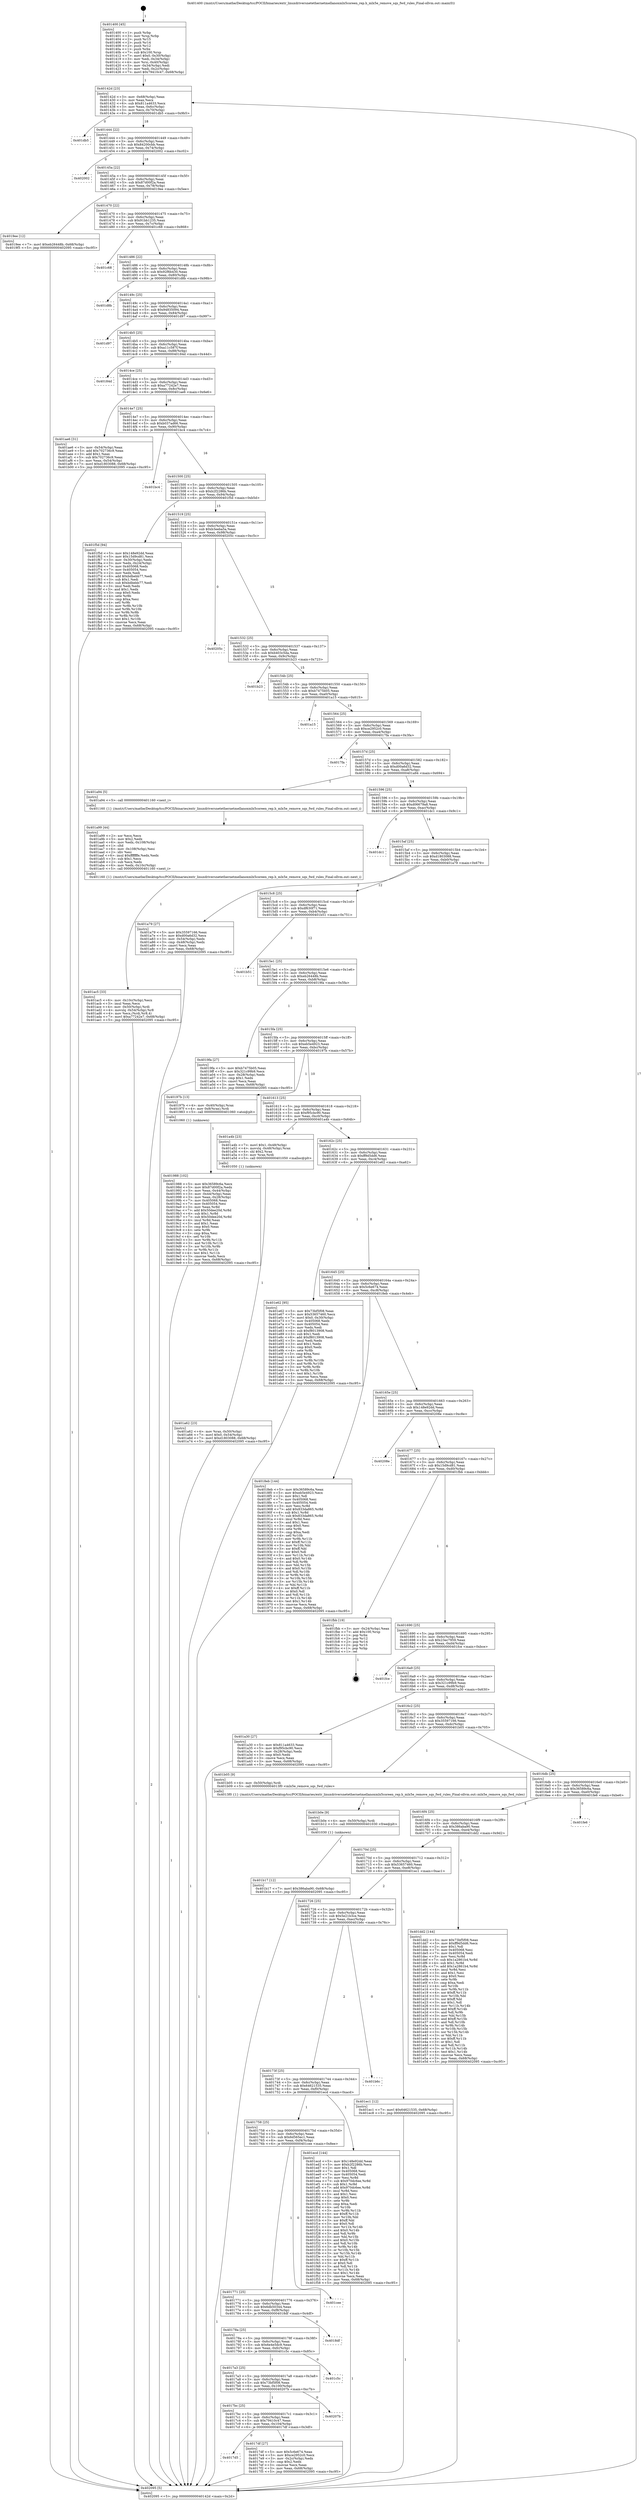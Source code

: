 digraph "0x401400" {
  label = "0x401400 (/mnt/c/Users/mathe/Desktop/tcc/POCII/binaries/extr_linuxdriversnetethernetmellanoxmlx5coreen_rep.h_mlx5e_remove_sqs_fwd_rules_Final-ollvm.out::main(0))"
  labelloc = "t"
  node[shape=record]

  Entry [label="",width=0.3,height=0.3,shape=circle,fillcolor=black,style=filled]
  "0x40142d" [label="{
     0x40142d [23]\l
     | [instrs]\l
     &nbsp;&nbsp;0x40142d \<+3\>: mov -0x68(%rbp),%eax\l
     &nbsp;&nbsp;0x401430 \<+2\>: mov %eax,%ecx\l
     &nbsp;&nbsp;0x401432 \<+6\>: sub $0x811a4633,%ecx\l
     &nbsp;&nbsp;0x401438 \<+3\>: mov %eax,-0x6c(%rbp)\l
     &nbsp;&nbsp;0x40143b \<+3\>: mov %ecx,-0x70(%rbp)\l
     &nbsp;&nbsp;0x40143e \<+6\>: je 0000000000401db5 \<main+0x9b5\>\l
  }"]
  "0x401db5" [label="{
     0x401db5\l
  }", style=dashed]
  "0x401444" [label="{
     0x401444 [22]\l
     | [instrs]\l
     &nbsp;&nbsp;0x401444 \<+5\>: jmp 0000000000401449 \<main+0x49\>\l
     &nbsp;&nbsp;0x401449 \<+3\>: mov -0x6c(%rbp),%eax\l
     &nbsp;&nbsp;0x40144c \<+5\>: sub $0x84200cbb,%eax\l
     &nbsp;&nbsp;0x401451 \<+3\>: mov %eax,-0x74(%rbp)\l
     &nbsp;&nbsp;0x401454 \<+6\>: je 0000000000402002 \<main+0xc02\>\l
  }"]
  Exit [label="",width=0.3,height=0.3,shape=circle,fillcolor=black,style=filled,peripheries=2]
  "0x402002" [label="{
     0x402002\l
  }", style=dashed]
  "0x40145a" [label="{
     0x40145a [22]\l
     | [instrs]\l
     &nbsp;&nbsp;0x40145a \<+5\>: jmp 000000000040145f \<main+0x5f\>\l
     &nbsp;&nbsp;0x40145f \<+3\>: mov -0x6c(%rbp),%eax\l
     &nbsp;&nbsp;0x401462 \<+5\>: sub $0x87d00f2a,%eax\l
     &nbsp;&nbsp;0x401467 \<+3\>: mov %eax,-0x78(%rbp)\l
     &nbsp;&nbsp;0x40146a \<+6\>: je 00000000004019ee \<main+0x5ee\>\l
  }"]
  "0x401b17" [label="{
     0x401b17 [12]\l
     | [instrs]\l
     &nbsp;&nbsp;0x401b17 \<+7\>: movl $0x386aba90,-0x68(%rbp)\l
     &nbsp;&nbsp;0x401b1e \<+5\>: jmp 0000000000402095 \<main+0xc95\>\l
  }"]
  "0x4019ee" [label="{
     0x4019ee [12]\l
     | [instrs]\l
     &nbsp;&nbsp;0x4019ee \<+7\>: movl $0xeb26448b,-0x68(%rbp)\l
     &nbsp;&nbsp;0x4019f5 \<+5\>: jmp 0000000000402095 \<main+0xc95\>\l
  }"]
  "0x401470" [label="{
     0x401470 [22]\l
     | [instrs]\l
     &nbsp;&nbsp;0x401470 \<+5\>: jmp 0000000000401475 \<main+0x75\>\l
     &nbsp;&nbsp;0x401475 \<+3\>: mov -0x6c(%rbp),%eax\l
     &nbsp;&nbsp;0x401478 \<+5\>: sub $0x91bb1235,%eax\l
     &nbsp;&nbsp;0x40147d \<+3\>: mov %eax,-0x7c(%rbp)\l
     &nbsp;&nbsp;0x401480 \<+6\>: je 0000000000401c68 \<main+0x868\>\l
  }"]
  "0x401b0e" [label="{
     0x401b0e [9]\l
     | [instrs]\l
     &nbsp;&nbsp;0x401b0e \<+4\>: mov -0x50(%rbp),%rdi\l
     &nbsp;&nbsp;0x401b12 \<+5\>: call 0000000000401030 \<free@plt\>\l
     | [calls]\l
     &nbsp;&nbsp;0x401030 \{1\} (unknown)\l
  }"]
  "0x401c68" [label="{
     0x401c68\l
  }", style=dashed]
  "0x401486" [label="{
     0x401486 [22]\l
     | [instrs]\l
     &nbsp;&nbsp;0x401486 \<+5\>: jmp 000000000040148b \<main+0x8b\>\l
     &nbsp;&nbsp;0x40148b \<+3\>: mov -0x6c(%rbp),%eax\l
     &nbsp;&nbsp;0x40148e \<+5\>: sub $0x92f6b430,%eax\l
     &nbsp;&nbsp;0x401493 \<+3\>: mov %eax,-0x80(%rbp)\l
     &nbsp;&nbsp;0x401496 \<+6\>: je 0000000000401d8b \<main+0x98b\>\l
  }"]
  "0x401ac5" [label="{
     0x401ac5 [33]\l
     | [instrs]\l
     &nbsp;&nbsp;0x401ac5 \<+6\>: mov -0x10c(%rbp),%ecx\l
     &nbsp;&nbsp;0x401acb \<+3\>: imul %eax,%ecx\l
     &nbsp;&nbsp;0x401ace \<+4\>: mov -0x50(%rbp),%rdi\l
     &nbsp;&nbsp;0x401ad2 \<+4\>: movslq -0x54(%rbp),%r8\l
     &nbsp;&nbsp;0x401ad6 \<+4\>: mov %ecx,(%rdi,%r8,4)\l
     &nbsp;&nbsp;0x401ada \<+7\>: movl $0xa77242e7,-0x68(%rbp)\l
     &nbsp;&nbsp;0x401ae1 \<+5\>: jmp 0000000000402095 \<main+0xc95\>\l
  }"]
  "0x401d8b" [label="{
     0x401d8b\l
  }", style=dashed]
  "0x40149c" [label="{
     0x40149c [25]\l
     | [instrs]\l
     &nbsp;&nbsp;0x40149c \<+5\>: jmp 00000000004014a1 \<main+0xa1\>\l
     &nbsp;&nbsp;0x4014a1 \<+3\>: mov -0x6c(%rbp),%eax\l
     &nbsp;&nbsp;0x4014a4 \<+5\>: sub $0x94835094,%eax\l
     &nbsp;&nbsp;0x4014a9 \<+6\>: mov %eax,-0x84(%rbp)\l
     &nbsp;&nbsp;0x4014af \<+6\>: je 0000000000401d97 \<main+0x997\>\l
  }"]
  "0x401a99" [label="{
     0x401a99 [44]\l
     | [instrs]\l
     &nbsp;&nbsp;0x401a99 \<+2\>: xor %ecx,%ecx\l
     &nbsp;&nbsp;0x401a9b \<+5\>: mov $0x2,%edx\l
     &nbsp;&nbsp;0x401aa0 \<+6\>: mov %edx,-0x108(%rbp)\l
     &nbsp;&nbsp;0x401aa6 \<+1\>: cltd\l
     &nbsp;&nbsp;0x401aa7 \<+6\>: mov -0x108(%rbp),%esi\l
     &nbsp;&nbsp;0x401aad \<+2\>: idiv %esi\l
     &nbsp;&nbsp;0x401aaf \<+6\>: imul $0xfffffffe,%edx,%edx\l
     &nbsp;&nbsp;0x401ab5 \<+3\>: sub $0x1,%ecx\l
     &nbsp;&nbsp;0x401ab8 \<+2\>: sub %ecx,%edx\l
     &nbsp;&nbsp;0x401aba \<+6\>: mov %edx,-0x10c(%rbp)\l
     &nbsp;&nbsp;0x401ac0 \<+5\>: call 0000000000401160 \<next_i\>\l
     | [calls]\l
     &nbsp;&nbsp;0x401160 \{1\} (/mnt/c/Users/mathe/Desktop/tcc/POCII/binaries/extr_linuxdriversnetethernetmellanoxmlx5coreen_rep.h_mlx5e_remove_sqs_fwd_rules_Final-ollvm.out::next_i)\l
  }"]
  "0x401d97" [label="{
     0x401d97\l
  }", style=dashed]
  "0x4014b5" [label="{
     0x4014b5 [25]\l
     | [instrs]\l
     &nbsp;&nbsp;0x4014b5 \<+5\>: jmp 00000000004014ba \<main+0xba\>\l
     &nbsp;&nbsp;0x4014ba \<+3\>: mov -0x6c(%rbp),%eax\l
     &nbsp;&nbsp;0x4014bd \<+5\>: sub $0xa11c587f,%eax\l
     &nbsp;&nbsp;0x4014c2 \<+6\>: mov %eax,-0x88(%rbp)\l
     &nbsp;&nbsp;0x4014c8 \<+6\>: je 000000000040184d \<main+0x44d\>\l
  }"]
  "0x401a62" [label="{
     0x401a62 [23]\l
     | [instrs]\l
     &nbsp;&nbsp;0x401a62 \<+4\>: mov %rax,-0x50(%rbp)\l
     &nbsp;&nbsp;0x401a66 \<+7\>: movl $0x0,-0x54(%rbp)\l
     &nbsp;&nbsp;0x401a6d \<+7\>: movl $0xd1803088,-0x68(%rbp)\l
     &nbsp;&nbsp;0x401a74 \<+5\>: jmp 0000000000402095 \<main+0xc95\>\l
  }"]
  "0x40184d" [label="{
     0x40184d\l
  }", style=dashed]
  "0x4014ce" [label="{
     0x4014ce [25]\l
     | [instrs]\l
     &nbsp;&nbsp;0x4014ce \<+5\>: jmp 00000000004014d3 \<main+0xd3\>\l
     &nbsp;&nbsp;0x4014d3 \<+3\>: mov -0x6c(%rbp),%eax\l
     &nbsp;&nbsp;0x4014d6 \<+5\>: sub $0xa77242e7,%eax\l
     &nbsp;&nbsp;0x4014db \<+6\>: mov %eax,-0x8c(%rbp)\l
     &nbsp;&nbsp;0x4014e1 \<+6\>: je 0000000000401ae6 \<main+0x6e6\>\l
  }"]
  "0x401988" [label="{
     0x401988 [102]\l
     | [instrs]\l
     &nbsp;&nbsp;0x401988 \<+5\>: mov $0x36589c6a,%ecx\l
     &nbsp;&nbsp;0x40198d \<+5\>: mov $0x87d00f2a,%edx\l
     &nbsp;&nbsp;0x401992 \<+3\>: mov %eax,-0x44(%rbp)\l
     &nbsp;&nbsp;0x401995 \<+3\>: mov -0x44(%rbp),%eax\l
     &nbsp;&nbsp;0x401998 \<+3\>: mov %eax,-0x28(%rbp)\l
     &nbsp;&nbsp;0x40199b \<+7\>: mov 0x405068,%eax\l
     &nbsp;&nbsp;0x4019a2 \<+7\>: mov 0x405054,%esi\l
     &nbsp;&nbsp;0x4019a9 \<+3\>: mov %eax,%r8d\l
     &nbsp;&nbsp;0x4019ac \<+7\>: add $0x50dee20d,%r8d\l
     &nbsp;&nbsp;0x4019b3 \<+4\>: sub $0x1,%r8d\l
     &nbsp;&nbsp;0x4019b7 \<+7\>: sub $0x50dee20d,%r8d\l
     &nbsp;&nbsp;0x4019be \<+4\>: imul %r8d,%eax\l
     &nbsp;&nbsp;0x4019c2 \<+3\>: and $0x1,%eax\l
     &nbsp;&nbsp;0x4019c5 \<+3\>: cmp $0x0,%eax\l
     &nbsp;&nbsp;0x4019c8 \<+4\>: sete %r9b\l
     &nbsp;&nbsp;0x4019cc \<+3\>: cmp $0xa,%esi\l
     &nbsp;&nbsp;0x4019cf \<+4\>: setl %r10b\l
     &nbsp;&nbsp;0x4019d3 \<+3\>: mov %r9b,%r11b\l
     &nbsp;&nbsp;0x4019d6 \<+3\>: and %r10b,%r11b\l
     &nbsp;&nbsp;0x4019d9 \<+3\>: xor %r10b,%r9b\l
     &nbsp;&nbsp;0x4019dc \<+3\>: or %r9b,%r11b\l
     &nbsp;&nbsp;0x4019df \<+4\>: test $0x1,%r11b\l
     &nbsp;&nbsp;0x4019e3 \<+3\>: cmovne %edx,%ecx\l
     &nbsp;&nbsp;0x4019e6 \<+3\>: mov %ecx,-0x68(%rbp)\l
     &nbsp;&nbsp;0x4019e9 \<+5\>: jmp 0000000000402095 \<main+0xc95\>\l
  }"]
  "0x401ae6" [label="{
     0x401ae6 [31]\l
     | [instrs]\l
     &nbsp;&nbsp;0x401ae6 \<+3\>: mov -0x54(%rbp),%eax\l
     &nbsp;&nbsp;0x401ae9 \<+5\>: add $0x702736c9,%eax\l
     &nbsp;&nbsp;0x401aee \<+3\>: add $0x1,%eax\l
     &nbsp;&nbsp;0x401af1 \<+5\>: sub $0x702736c9,%eax\l
     &nbsp;&nbsp;0x401af6 \<+3\>: mov %eax,-0x54(%rbp)\l
     &nbsp;&nbsp;0x401af9 \<+7\>: movl $0xd1803088,-0x68(%rbp)\l
     &nbsp;&nbsp;0x401b00 \<+5\>: jmp 0000000000402095 \<main+0xc95\>\l
  }"]
  "0x4014e7" [label="{
     0x4014e7 [25]\l
     | [instrs]\l
     &nbsp;&nbsp;0x4014e7 \<+5\>: jmp 00000000004014ec \<main+0xec\>\l
     &nbsp;&nbsp;0x4014ec \<+3\>: mov -0x6c(%rbp),%eax\l
     &nbsp;&nbsp;0x4014ef \<+5\>: sub $0xb037ad66,%eax\l
     &nbsp;&nbsp;0x4014f4 \<+6\>: mov %eax,-0x90(%rbp)\l
     &nbsp;&nbsp;0x4014fa \<+6\>: je 0000000000401bc4 \<main+0x7c4\>\l
  }"]
  "0x401400" [label="{
     0x401400 [45]\l
     | [instrs]\l
     &nbsp;&nbsp;0x401400 \<+1\>: push %rbp\l
     &nbsp;&nbsp;0x401401 \<+3\>: mov %rsp,%rbp\l
     &nbsp;&nbsp;0x401404 \<+2\>: push %r15\l
     &nbsp;&nbsp;0x401406 \<+2\>: push %r14\l
     &nbsp;&nbsp;0x401408 \<+2\>: push %r12\l
     &nbsp;&nbsp;0x40140a \<+1\>: push %rbx\l
     &nbsp;&nbsp;0x40140b \<+7\>: sub $0x100,%rsp\l
     &nbsp;&nbsp;0x401412 \<+7\>: movl $0x0,-0x30(%rbp)\l
     &nbsp;&nbsp;0x401419 \<+3\>: mov %edi,-0x34(%rbp)\l
     &nbsp;&nbsp;0x40141c \<+4\>: mov %rsi,-0x40(%rbp)\l
     &nbsp;&nbsp;0x401420 \<+3\>: mov -0x34(%rbp),%edi\l
     &nbsp;&nbsp;0x401423 \<+3\>: mov %edi,-0x2c(%rbp)\l
     &nbsp;&nbsp;0x401426 \<+7\>: movl $0x79410c47,-0x68(%rbp)\l
  }"]
  "0x401bc4" [label="{
     0x401bc4\l
  }", style=dashed]
  "0x401500" [label="{
     0x401500 [25]\l
     | [instrs]\l
     &nbsp;&nbsp;0x401500 \<+5\>: jmp 0000000000401505 \<main+0x105\>\l
     &nbsp;&nbsp;0x401505 \<+3\>: mov -0x6c(%rbp),%eax\l
     &nbsp;&nbsp;0x401508 \<+5\>: sub $0xb2f2286b,%eax\l
     &nbsp;&nbsp;0x40150d \<+6\>: mov %eax,-0x94(%rbp)\l
     &nbsp;&nbsp;0x401513 \<+6\>: je 0000000000401f5d \<main+0xb5d\>\l
  }"]
  "0x402095" [label="{
     0x402095 [5]\l
     | [instrs]\l
     &nbsp;&nbsp;0x402095 \<+5\>: jmp 000000000040142d \<main+0x2d\>\l
  }"]
  "0x401f5d" [label="{
     0x401f5d [94]\l
     | [instrs]\l
     &nbsp;&nbsp;0x401f5d \<+5\>: mov $0x148e92dd,%eax\l
     &nbsp;&nbsp;0x401f62 \<+5\>: mov $0x15d9cd81,%ecx\l
     &nbsp;&nbsp;0x401f67 \<+3\>: mov -0x30(%rbp),%edx\l
     &nbsp;&nbsp;0x401f6a \<+3\>: mov %edx,-0x24(%rbp)\l
     &nbsp;&nbsp;0x401f6d \<+7\>: mov 0x405068,%edx\l
     &nbsp;&nbsp;0x401f74 \<+7\>: mov 0x405054,%esi\l
     &nbsp;&nbsp;0x401f7b \<+2\>: mov %edx,%edi\l
     &nbsp;&nbsp;0x401f7d \<+6\>: add $0xbdbebb77,%edi\l
     &nbsp;&nbsp;0x401f83 \<+3\>: sub $0x1,%edi\l
     &nbsp;&nbsp;0x401f86 \<+6\>: sub $0xbdbebb77,%edi\l
     &nbsp;&nbsp;0x401f8c \<+3\>: imul %edi,%edx\l
     &nbsp;&nbsp;0x401f8f \<+3\>: and $0x1,%edx\l
     &nbsp;&nbsp;0x401f92 \<+3\>: cmp $0x0,%edx\l
     &nbsp;&nbsp;0x401f95 \<+4\>: sete %r8b\l
     &nbsp;&nbsp;0x401f99 \<+3\>: cmp $0xa,%esi\l
     &nbsp;&nbsp;0x401f9c \<+4\>: setl %r9b\l
     &nbsp;&nbsp;0x401fa0 \<+3\>: mov %r8b,%r10b\l
     &nbsp;&nbsp;0x401fa3 \<+3\>: and %r9b,%r10b\l
     &nbsp;&nbsp;0x401fa6 \<+3\>: xor %r9b,%r8b\l
     &nbsp;&nbsp;0x401fa9 \<+3\>: or %r8b,%r10b\l
     &nbsp;&nbsp;0x401fac \<+4\>: test $0x1,%r10b\l
     &nbsp;&nbsp;0x401fb0 \<+3\>: cmovne %ecx,%eax\l
     &nbsp;&nbsp;0x401fb3 \<+3\>: mov %eax,-0x68(%rbp)\l
     &nbsp;&nbsp;0x401fb6 \<+5\>: jmp 0000000000402095 \<main+0xc95\>\l
  }"]
  "0x401519" [label="{
     0x401519 [25]\l
     | [instrs]\l
     &nbsp;&nbsp;0x401519 \<+5\>: jmp 000000000040151e \<main+0x11e\>\l
     &nbsp;&nbsp;0x40151e \<+3\>: mov -0x6c(%rbp),%eax\l
     &nbsp;&nbsp;0x401521 \<+5\>: sub $0xb3eeba5a,%eax\l
     &nbsp;&nbsp;0x401526 \<+6\>: mov %eax,-0x98(%rbp)\l
     &nbsp;&nbsp;0x40152c \<+6\>: je 000000000040205c \<main+0xc5c\>\l
  }"]
  "0x4017d5" [label="{
     0x4017d5\l
  }", style=dashed]
  "0x40205c" [label="{
     0x40205c\l
  }", style=dashed]
  "0x401532" [label="{
     0x401532 [25]\l
     | [instrs]\l
     &nbsp;&nbsp;0x401532 \<+5\>: jmp 0000000000401537 \<main+0x137\>\l
     &nbsp;&nbsp;0x401537 \<+3\>: mov -0x6c(%rbp),%eax\l
     &nbsp;&nbsp;0x40153a \<+5\>: sub $0xb403c5da,%eax\l
     &nbsp;&nbsp;0x40153f \<+6\>: mov %eax,-0x9c(%rbp)\l
     &nbsp;&nbsp;0x401545 \<+6\>: je 0000000000401b23 \<main+0x723\>\l
  }"]
  "0x4017df" [label="{
     0x4017df [27]\l
     | [instrs]\l
     &nbsp;&nbsp;0x4017df \<+5\>: mov $0x5c6e674,%eax\l
     &nbsp;&nbsp;0x4017e4 \<+5\>: mov $0xce2952c0,%ecx\l
     &nbsp;&nbsp;0x4017e9 \<+3\>: mov -0x2c(%rbp),%edx\l
     &nbsp;&nbsp;0x4017ec \<+3\>: cmp $0x2,%edx\l
     &nbsp;&nbsp;0x4017ef \<+3\>: cmovne %ecx,%eax\l
     &nbsp;&nbsp;0x4017f2 \<+3\>: mov %eax,-0x68(%rbp)\l
     &nbsp;&nbsp;0x4017f5 \<+5\>: jmp 0000000000402095 \<main+0xc95\>\l
  }"]
  "0x401b23" [label="{
     0x401b23\l
  }", style=dashed]
  "0x40154b" [label="{
     0x40154b [25]\l
     | [instrs]\l
     &nbsp;&nbsp;0x40154b \<+5\>: jmp 0000000000401550 \<main+0x150\>\l
     &nbsp;&nbsp;0x401550 \<+3\>: mov -0x6c(%rbp),%eax\l
     &nbsp;&nbsp;0x401553 \<+5\>: sub $0xb7475b05,%eax\l
     &nbsp;&nbsp;0x401558 \<+6\>: mov %eax,-0xa0(%rbp)\l
     &nbsp;&nbsp;0x40155e \<+6\>: je 0000000000401a15 \<main+0x615\>\l
  }"]
  "0x4017bc" [label="{
     0x4017bc [25]\l
     | [instrs]\l
     &nbsp;&nbsp;0x4017bc \<+5\>: jmp 00000000004017c1 \<main+0x3c1\>\l
     &nbsp;&nbsp;0x4017c1 \<+3\>: mov -0x6c(%rbp),%eax\l
     &nbsp;&nbsp;0x4017c4 \<+5\>: sub $0x79410c47,%eax\l
     &nbsp;&nbsp;0x4017c9 \<+6\>: mov %eax,-0x104(%rbp)\l
     &nbsp;&nbsp;0x4017cf \<+6\>: je 00000000004017df \<main+0x3df\>\l
  }"]
  "0x401a15" [label="{
     0x401a15\l
  }", style=dashed]
  "0x401564" [label="{
     0x401564 [25]\l
     | [instrs]\l
     &nbsp;&nbsp;0x401564 \<+5\>: jmp 0000000000401569 \<main+0x169\>\l
     &nbsp;&nbsp;0x401569 \<+3\>: mov -0x6c(%rbp),%eax\l
     &nbsp;&nbsp;0x40156c \<+5\>: sub $0xce2952c0,%eax\l
     &nbsp;&nbsp;0x401571 \<+6\>: mov %eax,-0xa4(%rbp)\l
     &nbsp;&nbsp;0x401577 \<+6\>: je 00000000004017fa \<main+0x3fa\>\l
  }"]
  "0x40207b" [label="{
     0x40207b\l
  }", style=dashed]
  "0x4017fa" [label="{
     0x4017fa\l
  }", style=dashed]
  "0x40157d" [label="{
     0x40157d [25]\l
     | [instrs]\l
     &nbsp;&nbsp;0x40157d \<+5\>: jmp 0000000000401582 \<main+0x182\>\l
     &nbsp;&nbsp;0x401582 \<+3\>: mov -0x6c(%rbp),%eax\l
     &nbsp;&nbsp;0x401585 \<+5\>: sub $0xd00a6d32,%eax\l
     &nbsp;&nbsp;0x40158a \<+6\>: mov %eax,-0xa8(%rbp)\l
     &nbsp;&nbsp;0x401590 \<+6\>: je 0000000000401a94 \<main+0x694\>\l
  }"]
  "0x4017a3" [label="{
     0x4017a3 [25]\l
     | [instrs]\l
     &nbsp;&nbsp;0x4017a3 \<+5\>: jmp 00000000004017a8 \<main+0x3a8\>\l
     &nbsp;&nbsp;0x4017a8 \<+3\>: mov -0x6c(%rbp),%eax\l
     &nbsp;&nbsp;0x4017ab \<+5\>: sub $0x73bf5f08,%eax\l
     &nbsp;&nbsp;0x4017b0 \<+6\>: mov %eax,-0x100(%rbp)\l
     &nbsp;&nbsp;0x4017b6 \<+6\>: je 000000000040207b \<main+0xc7b\>\l
  }"]
  "0x401a94" [label="{
     0x401a94 [5]\l
     | [instrs]\l
     &nbsp;&nbsp;0x401a94 \<+5\>: call 0000000000401160 \<next_i\>\l
     | [calls]\l
     &nbsp;&nbsp;0x401160 \{1\} (/mnt/c/Users/mathe/Desktop/tcc/POCII/binaries/extr_linuxdriversnetethernetmellanoxmlx5coreen_rep.h_mlx5e_remove_sqs_fwd_rules_Final-ollvm.out::next_i)\l
  }"]
  "0x401596" [label="{
     0x401596 [25]\l
     | [instrs]\l
     &nbsp;&nbsp;0x401596 \<+5\>: jmp 000000000040159b \<main+0x19b\>\l
     &nbsp;&nbsp;0x40159b \<+3\>: mov -0x6c(%rbp),%eax\l
     &nbsp;&nbsp;0x40159e \<+5\>: sub $0xd06679a8,%eax\l
     &nbsp;&nbsp;0x4015a3 \<+6\>: mov %eax,-0xac(%rbp)\l
     &nbsp;&nbsp;0x4015a9 \<+6\>: je 0000000000401dc1 \<main+0x9c1\>\l
  }"]
  "0x401c5c" [label="{
     0x401c5c\l
  }", style=dashed]
  "0x401dc1" [label="{
     0x401dc1\l
  }", style=dashed]
  "0x4015af" [label="{
     0x4015af [25]\l
     | [instrs]\l
     &nbsp;&nbsp;0x4015af \<+5\>: jmp 00000000004015b4 \<main+0x1b4\>\l
     &nbsp;&nbsp;0x4015b4 \<+3\>: mov -0x6c(%rbp),%eax\l
     &nbsp;&nbsp;0x4015b7 \<+5\>: sub $0xd1803088,%eax\l
     &nbsp;&nbsp;0x4015bc \<+6\>: mov %eax,-0xb0(%rbp)\l
     &nbsp;&nbsp;0x4015c2 \<+6\>: je 0000000000401a79 \<main+0x679\>\l
  }"]
  "0x40178a" [label="{
     0x40178a [25]\l
     | [instrs]\l
     &nbsp;&nbsp;0x40178a \<+5\>: jmp 000000000040178f \<main+0x38f\>\l
     &nbsp;&nbsp;0x40178f \<+3\>: mov -0x6c(%rbp),%eax\l
     &nbsp;&nbsp;0x401792 \<+5\>: sub $0x6e4e5dc9,%eax\l
     &nbsp;&nbsp;0x401797 \<+6\>: mov %eax,-0xfc(%rbp)\l
     &nbsp;&nbsp;0x40179d \<+6\>: je 0000000000401c5c \<main+0x85c\>\l
  }"]
  "0x401a79" [label="{
     0x401a79 [27]\l
     | [instrs]\l
     &nbsp;&nbsp;0x401a79 \<+5\>: mov $0x35597166,%eax\l
     &nbsp;&nbsp;0x401a7e \<+5\>: mov $0xd00a6d32,%ecx\l
     &nbsp;&nbsp;0x401a83 \<+3\>: mov -0x54(%rbp),%edx\l
     &nbsp;&nbsp;0x401a86 \<+3\>: cmp -0x48(%rbp),%edx\l
     &nbsp;&nbsp;0x401a89 \<+3\>: cmovl %ecx,%eax\l
     &nbsp;&nbsp;0x401a8c \<+3\>: mov %eax,-0x68(%rbp)\l
     &nbsp;&nbsp;0x401a8f \<+5\>: jmp 0000000000402095 \<main+0xc95\>\l
  }"]
  "0x4015c8" [label="{
     0x4015c8 [25]\l
     | [instrs]\l
     &nbsp;&nbsp;0x4015c8 \<+5\>: jmp 00000000004015cd \<main+0x1cd\>\l
     &nbsp;&nbsp;0x4015cd \<+3\>: mov -0x6c(%rbp),%eax\l
     &nbsp;&nbsp;0x4015d0 \<+5\>: sub $0xdf630f71,%eax\l
     &nbsp;&nbsp;0x4015d5 \<+6\>: mov %eax,-0xb4(%rbp)\l
     &nbsp;&nbsp;0x4015db \<+6\>: je 0000000000401b51 \<main+0x751\>\l
  }"]
  "0x4018df" [label="{
     0x4018df\l
  }", style=dashed]
  "0x401b51" [label="{
     0x401b51\l
  }", style=dashed]
  "0x4015e1" [label="{
     0x4015e1 [25]\l
     | [instrs]\l
     &nbsp;&nbsp;0x4015e1 \<+5\>: jmp 00000000004015e6 \<main+0x1e6\>\l
     &nbsp;&nbsp;0x4015e6 \<+3\>: mov -0x6c(%rbp),%eax\l
     &nbsp;&nbsp;0x4015e9 \<+5\>: sub $0xeb26448b,%eax\l
     &nbsp;&nbsp;0x4015ee \<+6\>: mov %eax,-0xb8(%rbp)\l
     &nbsp;&nbsp;0x4015f4 \<+6\>: je 00000000004019fa \<main+0x5fa\>\l
  }"]
  "0x401771" [label="{
     0x401771 [25]\l
     | [instrs]\l
     &nbsp;&nbsp;0x401771 \<+5\>: jmp 0000000000401776 \<main+0x376\>\l
     &nbsp;&nbsp;0x401776 \<+3\>: mov -0x6c(%rbp),%eax\l
     &nbsp;&nbsp;0x401779 \<+5\>: sub $0x6db50344,%eax\l
     &nbsp;&nbsp;0x40177e \<+6\>: mov %eax,-0xf8(%rbp)\l
     &nbsp;&nbsp;0x401784 \<+6\>: je 00000000004018df \<main+0x4df\>\l
  }"]
  "0x4019fa" [label="{
     0x4019fa [27]\l
     | [instrs]\l
     &nbsp;&nbsp;0x4019fa \<+5\>: mov $0xb7475b05,%eax\l
     &nbsp;&nbsp;0x4019ff \<+5\>: mov $0x321c99b9,%ecx\l
     &nbsp;&nbsp;0x401a04 \<+3\>: mov -0x28(%rbp),%edx\l
     &nbsp;&nbsp;0x401a07 \<+3\>: cmp $0x1,%edx\l
     &nbsp;&nbsp;0x401a0a \<+3\>: cmovl %ecx,%eax\l
     &nbsp;&nbsp;0x401a0d \<+3\>: mov %eax,-0x68(%rbp)\l
     &nbsp;&nbsp;0x401a10 \<+5\>: jmp 0000000000402095 \<main+0xc95\>\l
  }"]
  "0x4015fa" [label="{
     0x4015fa [25]\l
     | [instrs]\l
     &nbsp;&nbsp;0x4015fa \<+5\>: jmp 00000000004015ff \<main+0x1ff\>\l
     &nbsp;&nbsp;0x4015ff \<+3\>: mov -0x6c(%rbp),%eax\l
     &nbsp;&nbsp;0x401602 \<+5\>: sub $0xeb5e4923,%eax\l
     &nbsp;&nbsp;0x401607 \<+6\>: mov %eax,-0xbc(%rbp)\l
     &nbsp;&nbsp;0x40160d \<+6\>: je 000000000040197b \<main+0x57b\>\l
  }"]
  "0x401cee" [label="{
     0x401cee\l
  }", style=dashed]
  "0x40197b" [label="{
     0x40197b [13]\l
     | [instrs]\l
     &nbsp;&nbsp;0x40197b \<+4\>: mov -0x40(%rbp),%rax\l
     &nbsp;&nbsp;0x40197f \<+4\>: mov 0x8(%rax),%rdi\l
     &nbsp;&nbsp;0x401983 \<+5\>: call 0000000000401060 \<atoi@plt\>\l
     | [calls]\l
     &nbsp;&nbsp;0x401060 \{1\} (unknown)\l
  }"]
  "0x401613" [label="{
     0x401613 [25]\l
     | [instrs]\l
     &nbsp;&nbsp;0x401613 \<+5\>: jmp 0000000000401618 \<main+0x218\>\l
     &nbsp;&nbsp;0x401618 \<+3\>: mov -0x6c(%rbp),%eax\l
     &nbsp;&nbsp;0x40161b \<+5\>: sub $0xf95cbc90,%eax\l
     &nbsp;&nbsp;0x401620 \<+6\>: mov %eax,-0xc0(%rbp)\l
     &nbsp;&nbsp;0x401626 \<+6\>: je 0000000000401a4b \<main+0x64b\>\l
  }"]
  "0x401758" [label="{
     0x401758 [25]\l
     | [instrs]\l
     &nbsp;&nbsp;0x401758 \<+5\>: jmp 000000000040175d \<main+0x35d\>\l
     &nbsp;&nbsp;0x40175d \<+3\>: mov -0x6c(%rbp),%eax\l
     &nbsp;&nbsp;0x401760 \<+5\>: sub $0x6d565ec1,%eax\l
     &nbsp;&nbsp;0x401765 \<+6\>: mov %eax,-0xf4(%rbp)\l
     &nbsp;&nbsp;0x40176b \<+6\>: je 0000000000401cee \<main+0x8ee\>\l
  }"]
  "0x401a4b" [label="{
     0x401a4b [23]\l
     | [instrs]\l
     &nbsp;&nbsp;0x401a4b \<+7\>: movl $0x1,-0x48(%rbp)\l
     &nbsp;&nbsp;0x401a52 \<+4\>: movslq -0x48(%rbp),%rax\l
     &nbsp;&nbsp;0x401a56 \<+4\>: shl $0x2,%rax\l
     &nbsp;&nbsp;0x401a5a \<+3\>: mov %rax,%rdi\l
     &nbsp;&nbsp;0x401a5d \<+5\>: call 0000000000401050 \<malloc@plt\>\l
     | [calls]\l
     &nbsp;&nbsp;0x401050 \{1\} (unknown)\l
  }"]
  "0x40162c" [label="{
     0x40162c [25]\l
     | [instrs]\l
     &nbsp;&nbsp;0x40162c \<+5\>: jmp 0000000000401631 \<main+0x231\>\l
     &nbsp;&nbsp;0x401631 \<+3\>: mov -0x6c(%rbp),%eax\l
     &nbsp;&nbsp;0x401634 \<+5\>: sub $0xff9d5dd6,%eax\l
     &nbsp;&nbsp;0x401639 \<+6\>: mov %eax,-0xc4(%rbp)\l
     &nbsp;&nbsp;0x40163f \<+6\>: je 0000000000401e62 \<main+0xa62\>\l
  }"]
  "0x401ecd" [label="{
     0x401ecd [144]\l
     | [instrs]\l
     &nbsp;&nbsp;0x401ecd \<+5\>: mov $0x148e92dd,%eax\l
     &nbsp;&nbsp;0x401ed2 \<+5\>: mov $0xb2f2286b,%ecx\l
     &nbsp;&nbsp;0x401ed7 \<+2\>: mov $0x1,%dl\l
     &nbsp;&nbsp;0x401ed9 \<+7\>: mov 0x405068,%esi\l
     &nbsp;&nbsp;0x401ee0 \<+7\>: mov 0x405054,%edi\l
     &nbsp;&nbsp;0x401ee7 \<+3\>: mov %esi,%r8d\l
     &nbsp;&nbsp;0x401eea \<+7\>: sub $0x970dc6ee,%r8d\l
     &nbsp;&nbsp;0x401ef1 \<+4\>: sub $0x1,%r8d\l
     &nbsp;&nbsp;0x401ef5 \<+7\>: add $0x970dc6ee,%r8d\l
     &nbsp;&nbsp;0x401efc \<+4\>: imul %r8d,%esi\l
     &nbsp;&nbsp;0x401f00 \<+3\>: and $0x1,%esi\l
     &nbsp;&nbsp;0x401f03 \<+3\>: cmp $0x0,%esi\l
     &nbsp;&nbsp;0x401f06 \<+4\>: sete %r9b\l
     &nbsp;&nbsp;0x401f0a \<+3\>: cmp $0xa,%edi\l
     &nbsp;&nbsp;0x401f0d \<+4\>: setl %r10b\l
     &nbsp;&nbsp;0x401f11 \<+3\>: mov %r9b,%r11b\l
     &nbsp;&nbsp;0x401f14 \<+4\>: xor $0xff,%r11b\l
     &nbsp;&nbsp;0x401f18 \<+3\>: mov %r10b,%bl\l
     &nbsp;&nbsp;0x401f1b \<+3\>: xor $0xff,%bl\l
     &nbsp;&nbsp;0x401f1e \<+3\>: xor $0x0,%dl\l
     &nbsp;&nbsp;0x401f21 \<+3\>: mov %r11b,%r14b\l
     &nbsp;&nbsp;0x401f24 \<+4\>: and $0x0,%r14b\l
     &nbsp;&nbsp;0x401f28 \<+3\>: and %dl,%r9b\l
     &nbsp;&nbsp;0x401f2b \<+3\>: mov %bl,%r15b\l
     &nbsp;&nbsp;0x401f2e \<+4\>: and $0x0,%r15b\l
     &nbsp;&nbsp;0x401f32 \<+3\>: and %dl,%r10b\l
     &nbsp;&nbsp;0x401f35 \<+3\>: or %r9b,%r14b\l
     &nbsp;&nbsp;0x401f38 \<+3\>: or %r10b,%r15b\l
     &nbsp;&nbsp;0x401f3b \<+3\>: xor %r15b,%r14b\l
     &nbsp;&nbsp;0x401f3e \<+3\>: or %bl,%r11b\l
     &nbsp;&nbsp;0x401f41 \<+4\>: xor $0xff,%r11b\l
     &nbsp;&nbsp;0x401f45 \<+3\>: or $0x0,%dl\l
     &nbsp;&nbsp;0x401f48 \<+3\>: and %dl,%r11b\l
     &nbsp;&nbsp;0x401f4b \<+3\>: or %r11b,%r14b\l
     &nbsp;&nbsp;0x401f4e \<+4\>: test $0x1,%r14b\l
     &nbsp;&nbsp;0x401f52 \<+3\>: cmovne %ecx,%eax\l
     &nbsp;&nbsp;0x401f55 \<+3\>: mov %eax,-0x68(%rbp)\l
     &nbsp;&nbsp;0x401f58 \<+5\>: jmp 0000000000402095 \<main+0xc95\>\l
  }"]
  "0x401e62" [label="{
     0x401e62 [95]\l
     | [instrs]\l
     &nbsp;&nbsp;0x401e62 \<+5\>: mov $0x73bf5f08,%eax\l
     &nbsp;&nbsp;0x401e67 \<+5\>: mov $0x53657460,%ecx\l
     &nbsp;&nbsp;0x401e6c \<+7\>: movl $0x0,-0x30(%rbp)\l
     &nbsp;&nbsp;0x401e73 \<+7\>: mov 0x405068,%edx\l
     &nbsp;&nbsp;0x401e7a \<+7\>: mov 0x405054,%esi\l
     &nbsp;&nbsp;0x401e81 \<+2\>: mov %edx,%edi\l
     &nbsp;&nbsp;0x401e83 \<+6\>: sub $0xf8013908,%edi\l
     &nbsp;&nbsp;0x401e89 \<+3\>: sub $0x1,%edi\l
     &nbsp;&nbsp;0x401e8c \<+6\>: add $0xf8013908,%edi\l
     &nbsp;&nbsp;0x401e92 \<+3\>: imul %edi,%edx\l
     &nbsp;&nbsp;0x401e95 \<+3\>: and $0x1,%edx\l
     &nbsp;&nbsp;0x401e98 \<+3\>: cmp $0x0,%edx\l
     &nbsp;&nbsp;0x401e9b \<+4\>: sete %r8b\l
     &nbsp;&nbsp;0x401e9f \<+3\>: cmp $0xa,%esi\l
     &nbsp;&nbsp;0x401ea2 \<+4\>: setl %r9b\l
     &nbsp;&nbsp;0x401ea6 \<+3\>: mov %r8b,%r10b\l
     &nbsp;&nbsp;0x401ea9 \<+3\>: and %r9b,%r10b\l
     &nbsp;&nbsp;0x401eac \<+3\>: xor %r9b,%r8b\l
     &nbsp;&nbsp;0x401eaf \<+3\>: or %r8b,%r10b\l
     &nbsp;&nbsp;0x401eb2 \<+4\>: test $0x1,%r10b\l
     &nbsp;&nbsp;0x401eb6 \<+3\>: cmovne %ecx,%eax\l
     &nbsp;&nbsp;0x401eb9 \<+3\>: mov %eax,-0x68(%rbp)\l
     &nbsp;&nbsp;0x401ebc \<+5\>: jmp 0000000000402095 \<main+0xc95\>\l
  }"]
  "0x401645" [label="{
     0x401645 [25]\l
     | [instrs]\l
     &nbsp;&nbsp;0x401645 \<+5\>: jmp 000000000040164a \<main+0x24a\>\l
     &nbsp;&nbsp;0x40164a \<+3\>: mov -0x6c(%rbp),%eax\l
     &nbsp;&nbsp;0x40164d \<+5\>: sub $0x5c6e674,%eax\l
     &nbsp;&nbsp;0x401652 \<+6\>: mov %eax,-0xc8(%rbp)\l
     &nbsp;&nbsp;0x401658 \<+6\>: je 00000000004018eb \<main+0x4eb\>\l
  }"]
  "0x40173f" [label="{
     0x40173f [25]\l
     | [instrs]\l
     &nbsp;&nbsp;0x40173f \<+5\>: jmp 0000000000401744 \<main+0x344\>\l
     &nbsp;&nbsp;0x401744 \<+3\>: mov -0x6c(%rbp),%eax\l
     &nbsp;&nbsp;0x401747 \<+5\>: sub $0x64621535,%eax\l
     &nbsp;&nbsp;0x40174c \<+6\>: mov %eax,-0xf0(%rbp)\l
     &nbsp;&nbsp;0x401752 \<+6\>: je 0000000000401ecd \<main+0xacd\>\l
  }"]
  "0x4018eb" [label="{
     0x4018eb [144]\l
     | [instrs]\l
     &nbsp;&nbsp;0x4018eb \<+5\>: mov $0x36589c6a,%eax\l
     &nbsp;&nbsp;0x4018f0 \<+5\>: mov $0xeb5e4923,%ecx\l
     &nbsp;&nbsp;0x4018f5 \<+2\>: mov $0x1,%dl\l
     &nbsp;&nbsp;0x4018f7 \<+7\>: mov 0x405068,%esi\l
     &nbsp;&nbsp;0x4018fe \<+7\>: mov 0x405054,%edi\l
     &nbsp;&nbsp;0x401905 \<+3\>: mov %esi,%r8d\l
     &nbsp;&nbsp;0x401908 \<+7\>: add $0x833da865,%r8d\l
     &nbsp;&nbsp;0x40190f \<+4\>: sub $0x1,%r8d\l
     &nbsp;&nbsp;0x401913 \<+7\>: sub $0x833da865,%r8d\l
     &nbsp;&nbsp;0x40191a \<+4\>: imul %r8d,%esi\l
     &nbsp;&nbsp;0x40191e \<+3\>: and $0x1,%esi\l
     &nbsp;&nbsp;0x401921 \<+3\>: cmp $0x0,%esi\l
     &nbsp;&nbsp;0x401924 \<+4\>: sete %r9b\l
     &nbsp;&nbsp;0x401928 \<+3\>: cmp $0xa,%edi\l
     &nbsp;&nbsp;0x40192b \<+4\>: setl %r10b\l
     &nbsp;&nbsp;0x40192f \<+3\>: mov %r9b,%r11b\l
     &nbsp;&nbsp;0x401932 \<+4\>: xor $0xff,%r11b\l
     &nbsp;&nbsp;0x401936 \<+3\>: mov %r10b,%bl\l
     &nbsp;&nbsp;0x401939 \<+3\>: xor $0xff,%bl\l
     &nbsp;&nbsp;0x40193c \<+3\>: xor $0x0,%dl\l
     &nbsp;&nbsp;0x40193f \<+3\>: mov %r11b,%r14b\l
     &nbsp;&nbsp;0x401942 \<+4\>: and $0x0,%r14b\l
     &nbsp;&nbsp;0x401946 \<+3\>: and %dl,%r9b\l
     &nbsp;&nbsp;0x401949 \<+3\>: mov %bl,%r15b\l
     &nbsp;&nbsp;0x40194c \<+4\>: and $0x0,%r15b\l
     &nbsp;&nbsp;0x401950 \<+3\>: and %dl,%r10b\l
     &nbsp;&nbsp;0x401953 \<+3\>: or %r9b,%r14b\l
     &nbsp;&nbsp;0x401956 \<+3\>: or %r10b,%r15b\l
     &nbsp;&nbsp;0x401959 \<+3\>: xor %r15b,%r14b\l
     &nbsp;&nbsp;0x40195c \<+3\>: or %bl,%r11b\l
     &nbsp;&nbsp;0x40195f \<+4\>: xor $0xff,%r11b\l
     &nbsp;&nbsp;0x401963 \<+3\>: or $0x0,%dl\l
     &nbsp;&nbsp;0x401966 \<+3\>: and %dl,%r11b\l
     &nbsp;&nbsp;0x401969 \<+3\>: or %r11b,%r14b\l
     &nbsp;&nbsp;0x40196c \<+4\>: test $0x1,%r14b\l
     &nbsp;&nbsp;0x401970 \<+3\>: cmovne %ecx,%eax\l
     &nbsp;&nbsp;0x401973 \<+3\>: mov %eax,-0x68(%rbp)\l
     &nbsp;&nbsp;0x401976 \<+5\>: jmp 0000000000402095 \<main+0xc95\>\l
  }"]
  "0x40165e" [label="{
     0x40165e [25]\l
     | [instrs]\l
     &nbsp;&nbsp;0x40165e \<+5\>: jmp 0000000000401663 \<main+0x263\>\l
     &nbsp;&nbsp;0x401663 \<+3\>: mov -0x6c(%rbp),%eax\l
     &nbsp;&nbsp;0x401666 \<+5\>: sub $0x148e92dd,%eax\l
     &nbsp;&nbsp;0x40166b \<+6\>: mov %eax,-0xcc(%rbp)\l
     &nbsp;&nbsp;0x401671 \<+6\>: je 000000000040208e \<main+0xc8e\>\l
  }"]
  "0x401b6c" [label="{
     0x401b6c\l
  }", style=dashed]
  "0x40208e" [label="{
     0x40208e\l
  }", style=dashed]
  "0x401677" [label="{
     0x401677 [25]\l
     | [instrs]\l
     &nbsp;&nbsp;0x401677 \<+5\>: jmp 000000000040167c \<main+0x27c\>\l
     &nbsp;&nbsp;0x40167c \<+3\>: mov -0x6c(%rbp),%eax\l
     &nbsp;&nbsp;0x40167f \<+5\>: sub $0x15d9cd81,%eax\l
     &nbsp;&nbsp;0x401684 \<+6\>: mov %eax,-0xd0(%rbp)\l
     &nbsp;&nbsp;0x40168a \<+6\>: je 0000000000401fbb \<main+0xbbb\>\l
  }"]
  "0x401726" [label="{
     0x401726 [25]\l
     | [instrs]\l
     &nbsp;&nbsp;0x401726 \<+5\>: jmp 000000000040172b \<main+0x32b\>\l
     &nbsp;&nbsp;0x40172b \<+3\>: mov -0x6c(%rbp),%eax\l
     &nbsp;&nbsp;0x40172e \<+5\>: sub $0x5e21b3ce,%eax\l
     &nbsp;&nbsp;0x401733 \<+6\>: mov %eax,-0xec(%rbp)\l
     &nbsp;&nbsp;0x401739 \<+6\>: je 0000000000401b6c \<main+0x76c\>\l
  }"]
  "0x401fbb" [label="{
     0x401fbb [19]\l
     | [instrs]\l
     &nbsp;&nbsp;0x401fbb \<+3\>: mov -0x24(%rbp),%eax\l
     &nbsp;&nbsp;0x401fbe \<+7\>: add $0x100,%rsp\l
     &nbsp;&nbsp;0x401fc5 \<+1\>: pop %rbx\l
     &nbsp;&nbsp;0x401fc6 \<+2\>: pop %r12\l
     &nbsp;&nbsp;0x401fc8 \<+2\>: pop %r14\l
     &nbsp;&nbsp;0x401fca \<+2\>: pop %r15\l
     &nbsp;&nbsp;0x401fcc \<+1\>: pop %rbp\l
     &nbsp;&nbsp;0x401fcd \<+1\>: ret\l
  }"]
  "0x401690" [label="{
     0x401690 [25]\l
     | [instrs]\l
     &nbsp;&nbsp;0x401690 \<+5\>: jmp 0000000000401695 \<main+0x295\>\l
     &nbsp;&nbsp;0x401695 \<+3\>: mov -0x6c(%rbp),%eax\l
     &nbsp;&nbsp;0x401698 \<+5\>: sub $0x23ec7959,%eax\l
     &nbsp;&nbsp;0x40169d \<+6\>: mov %eax,-0xd4(%rbp)\l
     &nbsp;&nbsp;0x4016a3 \<+6\>: je 0000000000401fce \<main+0xbce\>\l
  }"]
  "0x401ec1" [label="{
     0x401ec1 [12]\l
     | [instrs]\l
     &nbsp;&nbsp;0x401ec1 \<+7\>: movl $0x64621535,-0x68(%rbp)\l
     &nbsp;&nbsp;0x401ec8 \<+5\>: jmp 0000000000402095 \<main+0xc95\>\l
  }"]
  "0x401fce" [label="{
     0x401fce\l
  }", style=dashed]
  "0x4016a9" [label="{
     0x4016a9 [25]\l
     | [instrs]\l
     &nbsp;&nbsp;0x4016a9 \<+5\>: jmp 00000000004016ae \<main+0x2ae\>\l
     &nbsp;&nbsp;0x4016ae \<+3\>: mov -0x6c(%rbp),%eax\l
     &nbsp;&nbsp;0x4016b1 \<+5\>: sub $0x321c99b9,%eax\l
     &nbsp;&nbsp;0x4016b6 \<+6\>: mov %eax,-0xd8(%rbp)\l
     &nbsp;&nbsp;0x4016bc \<+6\>: je 0000000000401a30 \<main+0x630\>\l
  }"]
  "0x40170d" [label="{
     0x40170d [25]\l
     | [instrs]\l
     &nbsp;&nbsp;0x40170d \<+5\>: jmp 0000000000401712 \<main+0x312\>\l
     &nbsp;&nbsp;0x401712 \<+3\>: mov -0x6c(%rbp),%eax\l
     &nbsp;&nbsp;0x401715 \<+5\>: sub $0x53657460,%eax\l
     &nbsp;&nbsp;0x40171a \<+6\>: mov %eax,-0xe8(%rbp)\l
     &nbsp;&nbsp;0x401720 \<+6\>: je 0000000000401ec1 \<main+0xac1\>\l
  }"]
  "0x401a30" [label="{
     0x401a30 [27]\l
     | [instrs]\l
     &nbsp;&nbsp;0x401a30 \<+5\>: mov $0x811a4633,%eax\l
     &nbsp;&nbsp;0x401a35 \<+5\>: mov $0xf95cbc90,%ecx\l
     &nbsp;&nbsp;0x401a3a \<+3\>: mov -0x28(%rbp),%edx\l
     &nbsp;&nbsp;0x401a3d \<+3\>: cmp $0x0,%edx\l
     &nbsp;&nbsp;0x401a40 \<+3\>: cmove %ecx,%eax\l
     &nbsp;&nbsp;0x401a43 \<+3\>: mov %eax,-0x68(%rbp)\l
     &nbsp;&nbsp;0x401a46 \<+5\>: jmp 0000000000402095 \<main+0xc95\>\l
  }"]
  "0x4016c2" [label="{
     0x4016c2 [25]\l
     | [instrs]\l
     &nbsp;&nbsp;0x4016c2 \<+5\>: jmp 00000000004016c7 \<main+0x2c7\>\l
     &nbsp;&nbsp;0x4016c7 \<+3\>: mov -0x6c(%rbp),%eax\l
     &nbsp;&nbsp;0x4016ca \<+5\>: sub $0x35597166,%eax\l
     &nbsp;&nbsp;0x4016cf \<+6\>: mov %eax,-0xdc(%rbp)\l
     &nbsp;&nbsp;0x4016d5 \<+6\>: je 0000000000401b05 \<main+0x705\>\l
  }"]
  "0x401dd2" [label="{
     0x401dd2 [144]\l
     | [instrs]\l
     &nbsp;&nbsp;0x401dd2 \<+5\>: mov $0x73bf5f08,%eax\l
     &nbsp;&nbsp;0x401dd7 \<+5\>: mov $0xff9d5dd6,%ecx\l
     &nbsp;&nbsp;0x401ddc \<+2\>: mov $0x1,%dl\l
     &nbsp;&nbsp;0x401dde \<+7\>: mov 0x405068,%esi\l
     &nbsp;&nbsp;0x401de5 \<+7\>: mov 0x405054,%edi\l
     &nbsp;&nbsp;0x401dec \<+3\>: mov %esi,%r8d\l
     &nbsp;&nbsp;0x401def \<+7\>: sub $0x1a2861b4,%r8d\l
     &nbsp;&nbsp;0x401df6 \<+4\>: sub $0x1,%r8d\l
     &nbsp;&nbsp;0x401dfa \<+7\>: add $0x1a2861b4,%r8d\l
     &nbsp;&nbsp;0x401e01 \<+4\>: imul %r8d,%esi\l
     &nbsp;&nbsp;0x401e05 \<+3\>: and $0x1,%esi\l
     &nbsp;&nbsp;0x401e08 \<+3\>: cmp $0x0,%esi\l
     &nbsp;&nbsp;0x401e0b \<+4\>: sete %r9b\l
     &nbsp;&nbsp;0x401e0f \<+3\>: cmp $0xa,%edi\l
     &nbsp;&nbsp;0x401e12 \<+4\>: setl %r10b\l
     &nbsp;&nbsp;0x401e16 \<+3\>: mov %r9b,%r11b\l
     &nbsp;&nbsp;0x401e19 \<+4\>: xor $0xff,%r11b\l
     &nbsp;&nbsp;0x401e1d \<+3\>: mov %r10b,%bl\l
     &nbsp;&nbsp;0x401e20 \<+3\>: xor $0xff,%bl\l
     &nbsp;&nbsp;0x401e23 \<+3\>: xor $0x1,%dl\l
     &nbsp;&nbsp;0x401e26 \<+3\>: mov %r11b,%r14b\l
     &nbsp;&nbsp;0x401e29 \<+4\>: and $0xff,%r14b\l
     &nbsp;&nbsp;0x401e2d \<+3\>: and %dl,%r9b\l
     &nbsp;&nbsp;0x401e30 \<+3\>: mov %bl,%r15b\l
     &nbsp;&nbsp;0x401e33 \<+4\>: and $0xff,%r15b\l
     &nbsp;&nbsp;0x401e37 \<+3\>: and %dl,%r10b\l
     &nbsp;&nbsp;0x401e3a \<+3\>: or %r9b,%r14b\l
     &nbsp;&nbsp;0x401e3d \<+3\>: or %r10b,%r15b\l
     &nbsp;&nbsp;0x401e40 \<+3\>: xor %r15b,%r14b\l
     &nbsp;&nbsp;0x401e43 \<+3\>: or %bl,%r11b\l
     &nbsp;&nbsp;0x401e46 \<+4\>: xor $0xff,%r11b\l
     &nbsp;&nbsp;0x401e4a \<+3\>: or $0x1,%dl\l
     &nbsp;&nbsp;0x401e4d \<+3\>: and %dl,%r11b\l
     &nbsp;&nbsp;0x401e50 \<+3\>: or %r11b,%r14b\l
     &nbsp;&nbsp;0x401e53 \<+4\>: test $0x1,%r14b\l
     &nbsp;&nbsp;0x401e57 \<+3\>: cmovne %ecx,%eax\l
     &nbsp;&nbsp;0x401e5a \<+3\>: mov %eax,-0x68(%rbp)\l
     &nbsp;&nbsp;0x401e5d \<+5\>: jmp 0000000000402095 \<main+0xc95\>\l
  }"]
  "0x401b05" [label="{
     0x401b05 [9]\l
     | [instrs]\l
     &nbsp;&nbsp;0x401b05 \<+4\>: mov -0x50(%rbp),%rdi\l
     &nbsp;&nbsp;0x401b09 \<+5\>: call 00000000004013f0 \<mlx5e_remove_sqs_fwd_rules\>\l
     | [calls]\l
     &nbsp;&nbsp;0x4013f0 \{1\} (/mnt/c/Users/mathe/Desktop/tcc/POCII/binaries/extr_linuxdriversnetethernetmellanoxmlx5coreen_rep.h_mlx5e_remove_sqs_fwd_rules_Final-ollvm.out::mlx5e_remove_sqs_fwd_rules)\l
  }"]
  "0x4016db" [label="{
     0x4016db [25]\l
     | [instrs]\l
     &nbsp;&nbsp;0x4016db \<+5\>: jmp 00000000004016e0 \<main+0x2e0\>\l
     &nbsp;&nbsp;0x4016e0 \<+3\>: mov -0x6c(%rbp),%eax\l
     &nbsp;&nbsp;0x4016e3 \<+5\>: sub $0x36589c6a,%eax\l
     &nbsp;&nbsp;0x4016e8 \<+6\>: mov %eax,-0xe0(%rbp)\l
     &nbsp;&nbsp;0x4016ee \<+6\>: je 0000000000401fe6 \<main+0xbe6\>\l
  }"]
  "0x4016f4" [label="{
     0x4016f4 [25]\l
     | [instrs]\l
     &nbsp;&nbsp;0x4016f4 \<+5\>: jmp 00000000004016f9 \<main+0x2f9\>\l
     &nbsp;&nbsp;0x4016f9 \<+3\>: mov -0x6c(%rbp),%eax\l
     &nbsp;&nbsp;0x4016fc \<+5\>: sub $0x386aba90,%eax\l
     &nbsp;&nbsp;0x401701 \<+6\>: mov %eax,-0xe4(%rbp)\l
     &nbsp;&nbsp;0x401707 \<+6\>: je 0000000000401dd2 \<main+0x9d2\>\l
  }"]
  "0x401fe6" [label="{
     0x401fe6\l
  }", style=dashed]
  Entry -> "0x401400" [label=" 1"]
  "0x40142d" -> "0x401db5" [label=" 0"]
  "0x40142d" -> "0x401444" [label=" 18"]
  "0x401fbb" -> Exit [label=" 1"]
  "0x401444" -> "0x402002" [label=" 0"]
  "0x401444" -> "0x40145a" [label=" 18"]
  "0x401f5d" -> "0x402095" [label=" 1"]
  "0x40145a" -> "0x4019ee" [label=" 1"]
  "0x40145a" -> "0x401470" [label=" 17"]
  "0x401ecd" -> "0x402095" [label=" 1"]
  "0x401470" -> "0x401c68" [label=" 0"]
  "0x401470" -> "0x401486" [label=" 17"]
  "0x401ec1" -> "0x402095" [label=" 1"]
  "0x401486" -> "0x401d8b" [label=" 0"]
  "0x401486" -> "0x40149c" [label=" 17"]
  "0x401e62" -> "0x402095" [label=" 1"]
  "0x40149c" -> "0x401d97" [label=" 0"]
  "0x40149c" -> "0x4014b5" [label=" 17"]
  "0x401dd2" -> "0x402095" [label=" 1"]
  "0x4014b5" -> "0x40184d" [label=" 0"]
  "0x4014b5" -> "0x4014ce" [label=" 17"]
  "0x401b17" -> "0x402095" [label=" 1"]
  "0x4014ce" -> "0x401ae6" [label=" 1"]
  "0x4014ce" -> "0x4014e7" [label=" 16"]
  "0x401b0e" -> "0x401b17" [label=" 1"]
  "0x4014e7" -> "0x401bc4" [label=" 0"]
  "0x4014e7" -> "0x401500" [label=" 16"]
  "0x401b05" -> "0x401b0e" [label=" 1"]
  "0x401500" -> "0x401f5d" [label=" 1"]
  "0x401500" -> "0x401519" [label=" 15"]
  "0x401ae6" -> "0x402095" [label=" 1"]
  "0x401519" -> "0x40205c" [label=" 0"]
  "0x401519" -> "0x401532" [label=" 15"]
  "0x401ac5" -> "0x402095" [label=" 1"]
  "0x401532" -> "0x401b23" [label=" 0"]
  "0x401532" -> "0x40154b" [label=" 15"]
  "0x401a99" -> "0x401ac5" [label=" 1"]
  "0x40154b" -> "0x401a15" [label=" 0"]
  "0x40154b" -> "0x401564" [label=" 15"]
  "0x401a79" -> "0x402095" [label=" 2"]
  "0x401564" -> "0x4017fa" [label=" 0"]
  "0x401564" -> "0x40157d" [label=" 15"]
  "0x401a62" -> "0x402095" [label=" 1"]
  "0x40157d" -> "0x401a94" [label=" 1"]
  "0x40157d" -> "0x401596" [label=" 14"]
  "0x401a30" -> "0x402095" [label=" 1"]
  "0x401596" -> "0x401dc1" [label=" 0"]
  "0x401596" -> "0x4015af" [label=" 14"]
  "0x4019fa" -> "0x402095" [label=" 1"]
  "0x4015af" -> "0x401a79" [label=" 2"]
  "0x4015af" -> "0x4015c8" [label=" 12"]
  "0x401988" -> "0x402095" [label=" 1"]
  "0x4015c8" -> "0x401b51" [label=" 0"]
  "0x4015c8" -> "0x4015e1" [label=" 12"]
  "0x40197b" -> "0x401988" [label=" 1"]
  "0x4015e1" -> "0x4019fa" [label=" 1"]
  "0x4015e1" -> "0x4015fa" [label=" 11"]
  "0x402095" -> "0x40142d" [label=" 17"]
  "0x4015fa" -> "0x40197b" [label=" 1"]
  "0x4015fa" -> "0x401613" [label=" 10"]
  "0x401400" -> "0x40142d" [label=" 1"]
  "0x401613" -> "0x401a4b" [label=" 1"]
  "0x401613" -> "0x40162c" [label=" 9"]
  "0x4017bc" -> "0x4017d5" [label=" 0"]
  "0x40162c" -> "0x401e62" [label=" 1"]
  "0x40162c" -> "0x401645" [label=" 8"]
  "0x4017bc" -> "0x4017df" [label=" 1"]
  "0x401645" -> "0x4018eb" [label=" 1"]
  "0x401645" -> "0x40165e" [label=" 7"]
  "0x4017a3" -> "0x4017bc" [label=" 1"]
  "0x40165e" -> "0x40208e" [label=" 0"]
  "0x40165e" -> "0x401677" [label=" 7"]
  "0x4017a3" -> "0x40207b" [label=" 0"]
  "0x401677" -> "0x401fbb" [label=" 1"]
  "0x401677" -> "0x401690" [label=" 6"]
  "0x40178a" -> "0x4017a3" [label=" 1"]
  "0x401690" -> "0x401fce" [label=" 0"]
  "0x401690" -> "0x4016a9" [label=" 6"]
  "0x40178a" -> "0x401c5c" [label=" 0"]
  "0x4016a9" -> "0x401a30" [label=" 1"]
  "0x4016a9" -> "0x4016c2" [label=" 5"]
  "0x401771" -> "0x40178a" [label=" 1"]
  "0x4016c2" -> "0x401b05" [label=" 1"]
  "0x4016c2" -> "0x4016db" [label=" 4"]
  "0x401771" -> "0x4018df" [label=" 0"]
  "0x4016db" -> "0x401fe6" [label=" 0"]
  "0x4016db" -> "0x4016f4" [label=" 4"]
  "0x4018eb" -> "0x402095" [label=" 1"]
  "0x4016f4" -> "0x401dd2" [label=" 1"]
  "0x4016f4" -> "0x40170d" [label=" 3"]
  "0x4019ee" -> "0x402095" [label=" 1"]
  "0x40170d" -> "0x401ec1" [label=" 1"]
  "0x40170d" -> "0x401726" [label=" 2"]
  "0x401a4b" -> "0x401a62" [label=" 1"]
  "0x401726" -> "0x401b6c" [label=" 0"]
  "0x401726" -> "0x40173f" [label=" 2"]
  "0x401a94" -> "0x401a99" [label=" 1"]
  "0x40173f" -> "0x401ecd" [label=" 1"]
  "0x40173f" -> "0x401758" [label=" 1"]
  "0x4017df" -> "0x402095" [label=" 1"]
  "0x401758" -> "0x401cee" [label=" 0"]
  "0x401758" -> "0x401771" [label=" 1"]
}
